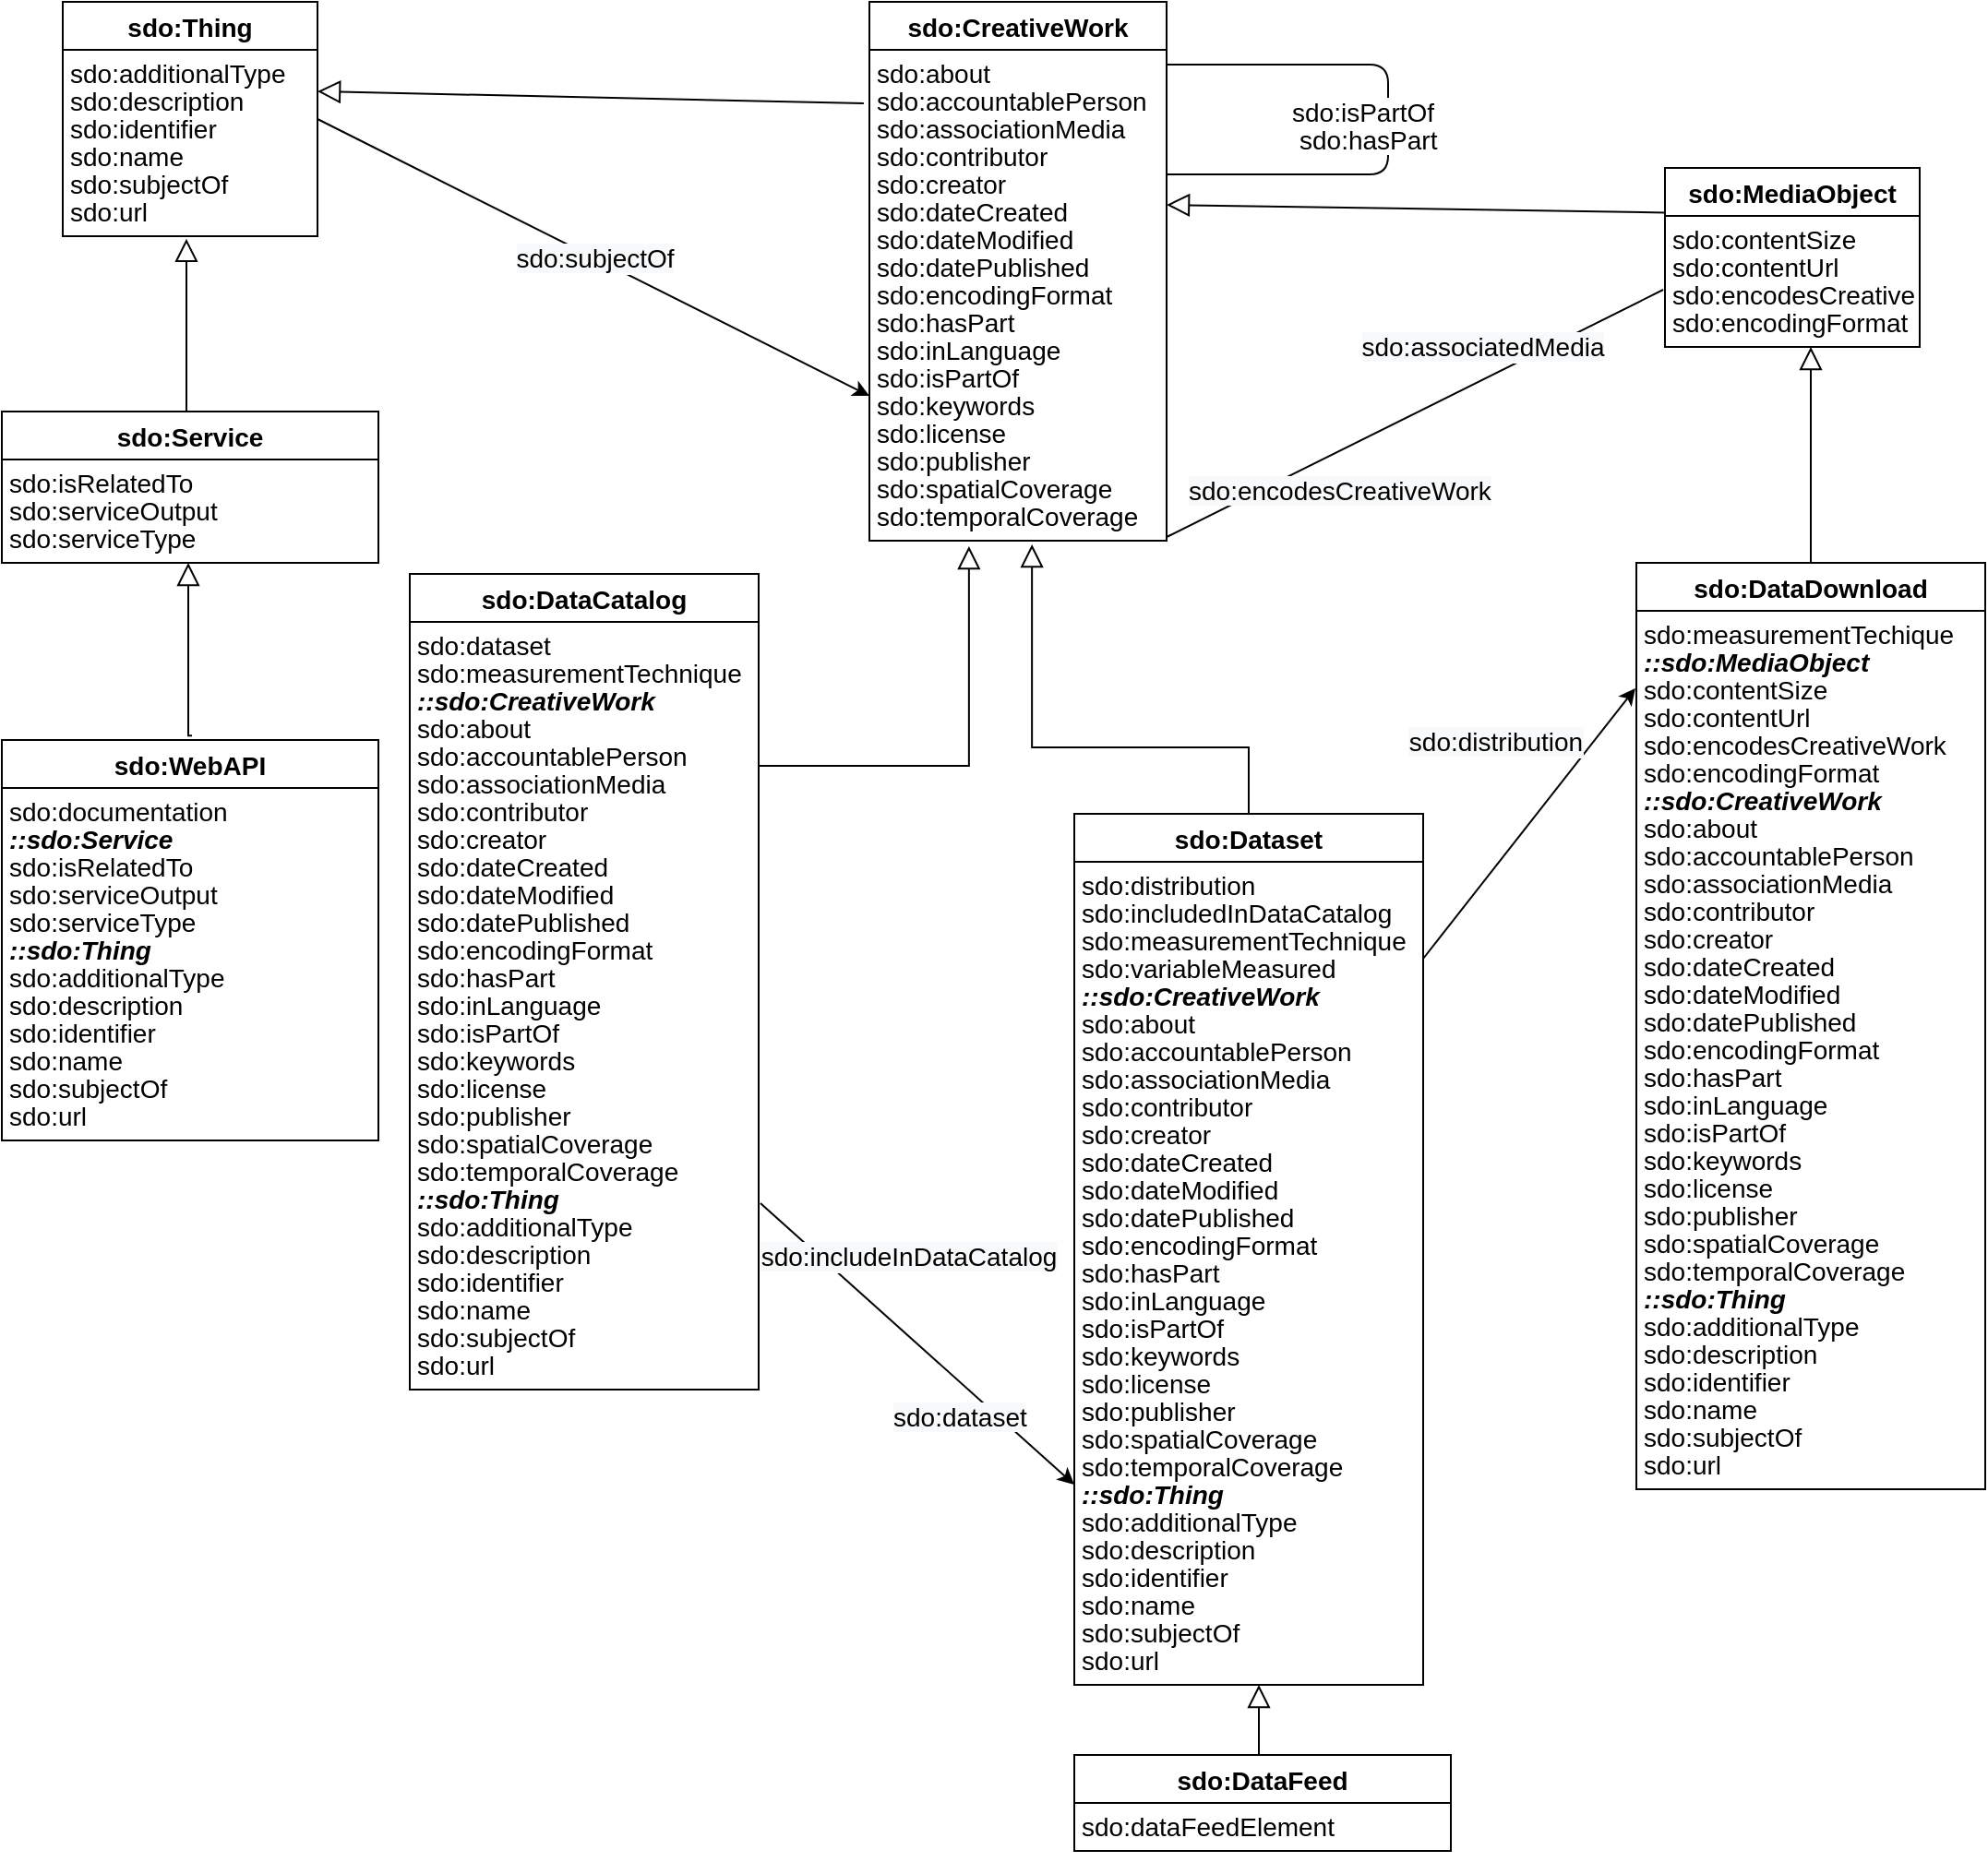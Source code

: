 <mxfile version="15.0.6" type="google"><diagram id="C5RBs43oDa-KdzZeNtuy" name="Page-1"><mxGraphModel dx="2015" dy="691" grid="1" gridSize="10" guides="1" tooltips="1" connect="1" arrows="1" fold="1" page="1" pageScale="1" pageWidth="827" pageHeight="1169" math="0" shadow="0"><root><mxCell id="WIyWlLk6GJQsqaUBKTNV-0"/><mxCell id="WIyWlLk6GJQsqaUBKTNV-1" parent="WIyWlLk6GJQsqaUBKTNV-0"/><mxCell id="vmGSmUaiu8djbb4Gmsd6-6" value="sdo:Service" style="swimlane;fontStyle=1;childLayout=stackLayout;horizontal=1;startSize=26;horizontalStack=0;resizeParent=1;resizeParentMax=0;resizeLast=0;collapsible=1;marginBottom=0;spacing=0;fontSize=14;" parent="WIyWlLk6GJQsqaUBKTNV-1" vertex="1"><mxGeometry x="-691" y="252" width="204" height="82" as="geometry"/></mxCell><mxCell id="vmGSmUaiu8djbb4Gmsd6-7" value="sdo:isRelatedTo" style="text;strokeColor=none;fillColor=none;align=left;verticalAlign=top;spacingLeft=4;spacingRight=4;overflow=hidden;rotatable=0;points=[[0,0.5],[1,0.5]];portConstraint=eastwest;spacing=0;fontSize=14;" parent="vmGSmUaiu8djbb4Gmsd6-6" vertex="1"><mxGeometry y="26" width="204" height="15" as="geometry"/></mxCell><mxCell id="vmGSmUaiu8djbb4Gmsd6-8" value="sdo:serviceOutput" style="text;strokeColor=none;fillColor=none;align=left;verticalAlign=top;spacingLeft=4;spacingRight=4;overflow=hidden;rotatable=0;points=[[0,0.5],[1,0.5]];portConstraint=eastwest;spacing=0;fontSize=14;" parent="vmGSmUaiu8djbb4Gmsd6-6" vertex="1"><mxGeometry y="41" width="204" height="15" as="geometry"/></mxCell><mxCell id="txH4cyabTneeSegiLF39-1" value="sdo:serviceType" style="text;strokeColor=none;fillColor=none;align=left;verticalAlign=top;spacingLeft=4;spacingRight=4;overflow=hidden;rotatable=0;points=[[0,0.5],[1,0.5]];portConstraint=eastwest;fontStyle=0;spacing=0;fontSize=14;" parent="vmGSmUaiu8djbb4Gmsd6-6" vertex="1"><mxGeometry y="56" width="204" height="26" as="geometry"/></mxCell><mxCell id="vmGSmUaiu8djbb4Gmsd6-53" value="sdo:CreativeWork" style="swimlane;fontStyle=1;childLayout=stackLayout;horizontal=1;startSize=26;horizontalStack=0;resizeParent=1;resizeParentMax=0;resizeLast=0;collapsible=1;marginBottom=0;spacing=0;fontSize=14;" parent="WIyWlLk6GJQsqaUBKTNV-1" vertex="1"><mxGeometry x="-221" y="30" width="161" height="292" as="geometry"/></mxCell><mxCell id="vmGSmUaiu8djbb4Gmsd6-54" value="sdo:about" style="text;strokeColor=none;fillColor=none;align=left;verticalAlign=top;spacingLeft=4;spacingRight=4;overflow=hidden;rotatable=0;points=[[0,0.5],[1,0.5]];portConstraint=eastwest;spacing=0;fontSize=14;" parent="vmGSmUaiu8djbb4Gmsd6-53" vertex="1"><mxGeometry y="26" width="161" height="15" as="geometry"/></mxCell><mxCell id="WtcSwrlRSmDx4HRtXOxf-61" value="sdo:accountablePerson" style="text;strokeColor=none;fillColor=none;align=left;verticalAlign=top;spacingLeft=4;spacingRight=4;overflow=hidden;rotatable=0;points=[[0,0.5],[1,0.5]];portConstraint=eastwest;spacing=0;fontSize=14;" parent="vmGSmUaiu8djbb4Gmsd6-53" vertex="1"><mxGeometry y="41" width="161" height="15" as="geometry"/></mxCell><mxCell id="WtcSwrlRSmDx4HRtXOxf-67" value="sdo:associationMedia" style="text;strokeColor=none;fillColor=none;align=left;verticalAlign=top;spacingLeft=4;spacingRight=4;overflow=hidden;rotatable=0;points=[[0,0.5],[1,0.5]];portConstraint=eastwest;spacing=0;fontSize=14;" parent="vmGSmUaiu8djbb4Gmsd6-53" vertex="1"><mxGeometry y="56" width="161" height="15" as="geometry"/></mxCell><mxCell id="WtcSwrlRSmDx4HRtXOxf-64" value="sdo:contributor" style="text;strokeColor=none;fillColor=none;align=left;verticalAlign=top;spacingLeft=4;spacingRight=4;overflow=hidden;rotatable=0;points=[[0,0.5],[1,0.5]];portConstraint=eastwest;spacing=0;fontSize=14;" parent="vmGSmUaiu8djbb4Gmsd6-53" vertex="1"><mxGeometry y="71" width="161" height="15" as="geometry"/></mxCell><mxCell id="WtcSwrlRSmDx4HRtXOxf-66" value="sdo:creator" style="text;strokeColor=none;fillColor=none;align=left;verticalAlign=top;spacingLeft=4;spacingRight=4;overflow=hidden;rotatable=0;points=[[0,0.5],[1,0.5]];portConstraint=eastwest;spacing=0;fontSize=14;" parent="vmGSmUaiu8djbb4Gmsd6-53" vertex="1"><mxGeometry y="86" width="161" height="15" as="geometry"/></mxCell><mxCell id="WtcSwrlRSmDx4HRtXOxf-69" value="sdo:dateCreated" style="text;strokeColor=none;fillColor=none;align=left;verticalAlign=top;spacingLeft=4;spacingRight=4;overflow=hidden;rotatable=0;points=[[0,0.5],[1,0.5]];portConstraint=eastwest;spacing=0;fontSize=14;" parent="vmGSmUaiu8djbb4Gmsd6-53" vertex="1"><mxGeometry y="101" width="161" height="15" as="geometry"/></mxCell><mxCell id="WtcSwrlRSmDx4HRtXOxf-107" value="sdo:dateModified" style="text;strokeColor=none;fillColor=none;align=left;verticalAlign=top;spacingLeft=4;spacingRight=4;overflow=hidden;rotatable=0;points=[[0,0.5],[1,0.5]];portConstraint=eastwest;spacing=0;fontSize=14;" parent="vmGSmUaiu8djbb4Gmsd6-53" vertex="1"><mxGeometry y="116" width="161" height="15" as="geometry"/></mxCell><mxCell id="vmGSmUaiu8djbb4Gmsd6-71" value="sdo:datePublished" style="text;strokeColor=none;fillColor=none;align=left;verticalAlign=top;spacingLeft=4;spacingRight=4;overflow=hidden;rotatable=0;points=[[0,0.5],[1,0.5]];portConstraint=eastwest;fontStyle=0;spacing=0;fontSize=14;" parent="vmGSmUaiu8djbb4Gmsd6-53" vertex="1"><mxGeometry y="131" width="161" height="15" as="geometry"/></mxCell><mxCell id="WtcSwrlRSmDx4HRtXOxf-70" value="sdo:encodingFormat" style="text;strokeColor=none;fillColor=none;align=left;verticalAlign=top;spacingLeft=4;spacingRight=4;overflow=hidden;rotatable=0;points=[[0,0.5],[1,0.5]];portConstraint=eastwest;fontStyle=0;spacing=0;fontSize=14;" parent="vmGSmUaiu8djbb4Gmsd6-53" vertex="1"><mxGeometry y="146" width="161" height="15" as="geometry"/></mxCell><mxCell id="WtcSwrlRSmDx4HRtXOxf-68" value="sdo:hasPart" style="text;strokeColor=none;fillColor=none;align=left;verticalAlign=top;spacingLeft=4;spacingRight=4;overflow=hidden;rotatable=0;points=[[0,0.5],[1,0.5]];portConstraint=eastwest;spacing=0;fontSize=14;" parent="vmGSmUaiu8djbb4Gmsd6-53" vertex="1"><mxGeometry y="161" width="161" height="15" as="geometry"/></mxCell><mxCell id="WtcSwrlRSmDx4HRtXOxf-60" value="sdo:inLanguage" style="text;strokeColor=none;fillColor=none;align=left;verticalAlign=top;spacingLeft=4;spacingRight=4;overflow=hidden;rotatable=0;points=[[0,0.5],[1,0.5]];portConstraint=eastwest;spacing=0;fontSize=14;" parent="vmGSmUaiu8djbb4Gmsd6-53" vertex="1"><mxGeometry y="176" width="161" height="15" as="geometry"/></mxCell><mxCell id="vmGSmUaiu8djbb4Gmsd6-72" value="sdo:isPartOf" style="text;strokeColor=none;fillColor=none;align=left;verticalAlign=top;spacingLeft=4;spacingRight=4;overflow=hidden;rotatable=0;points=[[0,0.5],[1,0.5]];portConstraint=eastwest;fontStyle=0;spacing=0;fontSize=14;" parent="vmGSmUaiu8djbb4Gmsd6-53" vertex="1"><mxGeometry y="191" width="161" height="15" as="geometry"/></mxCell><mxCell id="WtcSwrlRSmDx4HRtXOxf-71" value="sdo:keywords" style="text;strokeColor=none;fillColor=none;align=left;verticalAlign=top;spacingLeft=4;spacingRight=4;overflow=hidden;rotatable=0;points=[[0,0.5],[1,0.5]];portConstraint=eastwest;fontStyle=0;spacing=0;fontSize=14;" parent="vmGSmUaiu8djbb4Gmsd6-53" vertex="1"><mxGeometry y="206" width="161" height="15" as="geometry"/></mxCell><mxCell id="vmGSmUaiu8djbb4Gmsd6-73" value="sdo:license" style="text;strokeColor=none;fillColor=none;align=left;verticalAlign=top;spacingLeft=4;spacingRight=4;overflow=hidden;rotatable=0;points=[[0,0.5],[1,0.5]];portConstraint=eastwest;fontStyle=0;spacing=0;fontSize=14;" parent="vmGSmUaiu8djbb4Gmsd6-53" vertex="1"><mxGeometry y="221" width="161" height="15" as="geometry"/></mxCell><mxCell id="vmGSmUaiu8djbb4Gmsd6-74" value="sdo:publisher" style="text;strokeColor=none;fillColor=none;align=left;verticalAlign=top;spacingLeft=4;spacingRight=4;overflow=hidden;rotatable=0;points=[[0,0.5],[1,0.5]];portConstraint=eastwest;fontStyle=0;spacing=0;fontSize=14;" parent="vmGSmUaiu8djbb4Gmsd6-53" vertex="1"><mxGeometry y="236" width="161" height="15" as="geometry"/></mxCell><mxCell id="WtcSwrlRSmDx4HRtXOxf-72" value="sdo:spatialCoverage" style="text;strokeColor=none;fillColor=none;align=left;verticalAlign=top;spacingLeft=4;spacingRight=4;overflow=hidden;rotatable=0;points=[[0,0.5],[1,0.5]];portConstraint=eastwest;spacing=0;fontSize=14;" parent="vmGSmUaiu8djbb4Gmsd6-53" vertex="1"><mxGeometry y="251" width="161" height="15" as="geometry"/></mxCell><mxCell id="vmGSmUaiu8djbb4Gmsd6-91" value="sdo:temporalCoverage" style="text;strokeColor=none;fillColor=none;align=left;verticalAlign=top;spacingLeft=4;spacingRight=4;overflow=hidden;rotatable=0;points=[[0,0.5],[1,0.5]];portConstraint=eastwest;fontStyle=0;spacing=0;fontSize=14;" parent="vmGSmUaiu8djbb4Gmsd6-53" vertex="1"><mxGeometry y="266" width="161" height="26" as="geometry"/></mxCell><mxCell id="txH4cyabTneeSegiLF39-5" value="&lt;meta charset=&quot;utf-8&quot;&gt;&lt;span style=&quot;color: rgb(0, 0, 0); font-family: helvetica; font-size: 14px; font-style: normal; font-weight: 400; letter-spacing: normal; text-align: left; text-indent: 0px; text-transform: none; word-spacing: 0px; background-color: rgb(255, 255, 255); display: inline; float: none;&quot;&gt;sdo:isPartOf&lt;/span&gt;" style="endArrow=none;endFill=0;html=1;edgeStyle=orthogonalEdgeStyle;align=left;verticalAlign=top;fontSize=14;spacing=0;entryX=1;entryY=0.5;entryDx=0;entryDy=0;" parent="vmGSmUaiu8djbb4Gmsd6-53" target="WtcSwrlRSmDx4HRtXOxf-66" edge="1"><mxGeometry x="-0.548" y="-13" relative="1" as="geometry"><mxPoint x="161" y="34" as="sourcePoint"/><mxPoint x="371" y="100" as="targetPoint"/><mxPoint as="offset"/><Array as="points"><mxPoint x="162" y="34"/><mxPoint x="281" y="34"/><mxPoint x="281" y="94"/></Array></mxGeometry></mxCell><mxCell id="vmGSmUaiu8djbb4Gmsd6-96" value="sdo:Thing" style="swimlane;fontStyle=1;childLayout=stackLayout;horizontal=1;startSize=26;horizontalStack=0;resizeParent=1;resizeParentMax=0;resizeLast=0;collapsible=1;marginBottom=0;spacing=0;fontSize=14;" parent="WIyWlLk6GJQsqaUBKTNV-1" vertex="1"><mxGeometry x="-658" y="30" width="138" height="127" as="geometry"/></mxCell><mxCell id="vmGSmUaiu8djbb4Gmsd6-103" value="sdo:additionalType" style="text;strokeColor=none;fillColor=none;align=left;verticalAlign=top;spacingLeft=4;spacingRight=4;overflow=hidden;rotatable=0;points=[[0,0.5],[1,0.5]];portConstraint=eastwest;fontStyle=0;spacing=0;fontSize=14;" parent="vmGSmUaiu8djbb4Gmsd6-96" vertex="1"><mxGeometry y="26" width="138" height="15" as="geometry"/></mxCell><mxCell id="vmGSmUaiu8djbb4Gmsd6-105" value="sdo:description" style="text;strokeColor=none;fillColor=none;align=left;verticalAlign=top;spacingLeft=4;spacingRight=4;overflow=hidden;rotatable=0;points=[[0,0.5],[1,0.5]];portConstraint=eastwest;fontStyle=0;spacing=0;fontSize=14;" parent="vmGSmUaiu8djbb4Gmsd6-96" vertex="1"><mxGeometry y="41" width="138" height="15" as="geometry"/></mxCell><mxCell id="vmGSmUaiu8djbb4Gmsd6-111" value="sdo:identifier" style="text;strokeColor=none;fillColor=none;align=left;verticalAlign=top;spacingLeft=4;spacingRight=4;overflow=hidden;rotatable=0;points=[[0,0.5],[1,0.5]];portConstraint=eastwest;fontStyle=0;spacing=0;fontSize=14;" parent="vmGSmUaiu8djbb4Gmsd6-96" vertex="1"><mxGeometry y="56" width="138" height="15" as="geometry"/></mxCell><mxCell id="vmGSmUaiu8djbb4Gmsd6-112" value="sdo:name" style="text;strokeColor=none;fillColor=none;align=left;verticalAlign=top;spacingLeft=4;spacingRight=4;overflow=hidden;rotatable=0;points=[[0,0.5],[1,0.5]];portConstraint=eastwest;fontStyle=0;spacing=0;fontSize=14;" parent="vmGSmUaiu8djbb4Gmsd6-96" vertex="1"><mxGeometry y="71" width="138" height="15" as="geometry"/></mxCell><mxCell id="vmGSmUaiu8djbb4Gmsd6-115" value="sdo:subjectOf" style="text;strokeColor=none;fillColor=none;align=left;verticalAlign=top;spacingLeft=4;spacingRight=4;overflow=hidden;rotatable=0;points=[[0,0.5],[1,0.5]];portConstraint=eastwest;fontStyle=0;spacing=0;fontSize=14;" parent="vmGSmUaiu8djbb4Gmsd6-96" vertex="1"><mxGeometry y="86" width="138" height="15" as="geometry"/></mxCell><mxCell id="vmGSmUaiu8djbb4Gmsd6-118" value="sdo:url" style="text;strokeColor=none;fillColor=none;align=left;verticalAlign=top;spacingLeft=4;spacingRight=4;overflow=hidden;rotatable=0;points=[[0,0.5],[1,0.5]];portConstraint=eastwest;fontStyle=0;spacing=0;fontSize=14;" parent="vmGSmUaiu8djbb4Gmsd6-96" vertex="1"><mxGeometry y="101" width="138" height="26" as="geometry"/></mxCell><mxCell id="vmGSmUaiu8djbb4Gmsd6-120" value="&lt;span style=&quot;font-size: 14px ; text-align: left ; background-color: rgb(248 , 249 , 250)&quot;&gt;sdo:subjectOf&lt;/span&gt;" style="rounded=0;orthogonalLoop=1;jettySize=auto;html=1;exitX=1;exitY=0.5;exitDx=0;exitDy=0;fontSize=14;spacing=0;entryX=0;entryY=0.5;entryDx=0;entryDy=0;" parent="WIyWlLk6GJQsqaUBKTNV-1" source="vmGSmUaiu8djbb4Gmsd6-111" target="WtcSwrlRSmDx4HRtXOxf-71" edge="1"><mxGeometry relative="1" as="geometry"><mxPoint x="-230" y="244" as="targetPoint"/></mxGeometry></mxCell><mxCell id="vmGSmUaiu8djbb4Gmsd6-200" value="" style="endArrow=block;endSize=10;endFill=0;shadow=0;strokeWidth=1;rounded=0;edgeStyle=elbowEdgeStyle;elbow=vertical;exitX=0.5;exitY=0;exitDx=0;exitDy=0;fontSize=14;spacing=0;entryX=0.547;entryY=1.077;entryDx=0;entryDy=0;entryPerimeter=0;" parent="WIyWlLk6GJQsqaUBKTNV-1" source="txH4cyabTneeSegiLF39-100" target="vmGSmUaiu8djbb4Gmsd6-91" edge="1"><mxGeometry width="160" relative="1" as="geometry"><mxPoint x="-193.006" y="470" as="sourcePoint"/><mxPoint x="-87.99" y="374" as="targetPoint"/><Array as="points"><mxPoint x="-102.99" y="434"/><mxPoint x="-102.99" y="414"/></Array></mxGeometry></mxCell><mxCell id="vmGSmUaiu8djbb4Gmsd6-201" value="" style="endArrow=block;endSize=10;endFill=0;shadow=0;strokeWidth=1;rounded=0;edgeStyle=elbowEdgeStyle;elbow=horizontal;fontSize=14;spacing=0;" parent="WIyWlLk6GJQsqaUBKTNV-1" source="txH4cyabTneeSegiLF39-16" target="vmGSmUaiu8djbb4Gmsd6-274" edge="1"><mxGeometry width="160" relative="1" as="geometry"><mxPoint x="350" y="310" as="sourcePoint"/><mxPoint x="230" y="210" as="targetPoint"/><Array as="points"><mxPoint x="290" y="470"/><mxPoint x="90" y="650"/><mxPoint x="140" y="630"/></Array></mxGeometry></mxCell><mxCell id="vmGSmUaiu8djbb4Gmsd6-274" value="sdo:MediaObject" style="swimlane;fontStyle=1;childLayout=stackLayout;horizontal=1;startSize=26;horizontalStack=0;resizeParent=1;resizeParentMax=0;resizeLast=0;collapsible=1;marginBottom=0;spacing=0;fontSize=14;" parent="WIyWlLk6GJQsqaUBKTNV-1" vertex="1"><mxGeometry x="210" y="120" width="138" height="97" as="geometry"/></mxCell><mxCell id="vmGSmUaiu8djbb4Gmsd6-275" value="sdo:contentSize" style="text;strokeColor=none;fillColor=none;align=left;verticalAlign=top;spacingLeft=4;spacingRight=4;overflow=hidden;rotatable=0;points=[[0,0.5],[1,0.5]];portConstraint=eastwest;fontStyle=0;spacing=0;fontSize=14;" parent="vmGSmUaiu8djbb4Gmsd6-274" vertex="1"><mxGeometry y="26" width="138" height="15" as="geometry"/></mxCell><mxCell id="txH4cyabTneeSegiLF39-11" value="sdo:contentUrl" style="text;strokeColor=none;fillColor=none;align=left;verticalAlign=top;spacingLeft=4;spacingRight=4;overflow=hidden;rotatable=0;points=[[0,0.5],[1,0.5]];portConstraint=eastwest;fontStyle=0;spacing=0;fontSize=14;" parent="vmGSmUaiu8djbb4Gmsd6-274" vertex="1"><mxGeometry y="41" width="138" height="15" as="geometry"/></mxCell><mxCell id="txH4cyabTneeSegiLF39-12" value="sdo:encodesCreativeWork" style="text;strokeColor=none;fillColor=none;align=left;verticalAlign=top;spacingLeft=4;spacingRight=4;overflow=hidden;rotatable=0;points=[[0,0.5],[1,0.5]];portConstraint=eastwest;fontStyle=0;spacing=0;fontSize=14;" parent="vmGSmUaiu8djbb4Gmsd6-274" vertex="1"><mxGeometry y="56" width="138" height="15" as="geometry"/></mxCell><mxCell id="vmGSmUaiu8djbb4Gmsd6-280" value="sdo:encodingFormat" style="text;strokeColor=none;fillColor=none;align=left;verticalAlign=top;spacingLeft=4;spacingRight=4;overflow=hidden;rotatable=0;points=[[0,0.5],[1,0.5]];portConstraint=eastwest;fontStyle=0;spacing=0;fontSize=14;" parent="vmGSmUaiu8djbb4Gmsd6-274" vertex="1"><mxGeometry y="71" width="138" height="26" as="geometry"/></mxCell><mxCell id="txH4cyabTneeSegiLF39-3" value="" style="endArrow=block;endSize=10;endFill=0;shadow=0;strokeWidth=1;rounded=0;edgeStyle=elbowEdgeStyle;elbow=horizontal;fontSize=14;spacing=0;entryX=0.489;entryY=1.055;entryDx=0;entryDy=0;entryPerimeter=0;exitX=0.5;exitY=0;exitDx=0;exitDy=0;" parent="WIyWlLk6GJQsqaUBKTNV-1" source="vmGSmUaiu8djbb4Gmsd6-6" target="vmGSmUaiu8djbb4Gmsd6-118" edge="1"><mxGeometry width="160" relative="1" as="geometry"><mxPoint x="-591" y="310" as="sourcePoint"/><mxPoint x="-608" y="270" as="targetPoint"/><Array as="points"><mxPoint x="-591" y="300"/><mxPoint x="-443" y="310"/></Array></mxGeometry></mxCell><mxCell id="txH4cyabTneeSegiLF39-4" value="" style="endArrow=block;endSize=10;endFill=0;shadow=0;strokeWidth=1;rounded=0;elbow=vertical;fontSize=14;spacing=0;exitX=-0.019;exitY=-0.067;exitDx=0;exitDy=0;entryX=1;entryY=0.5;entryDx=0;entryDy=0;exitPerimeter=0;" parent="WIyWlLk6GJQsqaUBKTNV-1" source="WtcSwrlRSmDx4HRtXOxf-67" target="vmGSmUaiu8djbb4Gmsd6-105" edge="1"><mxGeometry width="160" relative="1" as="geometry"><mxPoint x="-590" y="309.78" as="sourcePoint"/><mxPoint x="-542.518" y="198.21" as="targetPoint"/></mxGeometry></mxCell><mxCell id="txH4cyabTneeSegiLF39-8" value="&lt;span style=&quot;color: rgb(0 , 0 , 0) ; font-family: &amp;#34;helvetica&amp;#34; ; font-size: 14px ; font-style: normal ; font-weight: 400 ; letter-spacing: normal ; text-align: left ; text-indent: 0px ; text-transform: none ; word-spacing: 0px ; background-color: rgb(255 , 255 , 255) ; display: inline ; float: none&quot;&gt;sdo:hasPart&lt;br&gt;&lt;/span&gt;" style="text;whiteSpace=wrap;html=1;" parent="WIyWlLk6GJQsqaUBKTNV-1" vertex="1"><mxGeometry x="10" y="90" width="100" height="30" as="geometry"/></mxCell><mxCell id="txH4cyabTneeSegiLF39-10" value="" style="endArrow=block;endSize=10;endFill=0;shadow=0;strokeWidth=1;rounded=0;elbow=vertical;fontSize=14;spacing=0;exitX=0;exitY=0.25;exitDx=0;exitDy=0;entryX=1;entryY=0.5;entryDx=0;entryDy=0;" parent="WIyWlLk6GJQsqaUBKTNV-1" source="vmGSmUaiu8djbb4Gmsd6-274" edge="1"><mxGeometry width="160" relative="1" as="geometry"><mxPoint x="235.941" y="146.495" as="sourcePoint"/><mxPoint x="-60" y="140" as="targetPoint"/></mxGeometry></mxCell><mxCell id="txH4cyabTneeSegiLF39-13" value="&lt;div style=&quot;text-align: left&quot;&gt;&lt;span style=&quot;background-color: rgb(248 , 249 , 250)&quot;&gt;sdo:associatedMedia&lt;/span&gt;&lt;/div&gt;" style="rounded=0;orthogonalLoop=1;jettySize=auto;html=1;exitX=1;exitY=0.923;exitDx=0;exitDy=0;fontSize=14;spacing=0;exitPerimeter=0;entryX=-0.007;entryY=-0.192;entryDx=0;entryDy=0;entryPerimeter=0;endArrow=none;endFill=0;" parent="WIyWlLk6GJQsqaUBKTNV-1" source="vmGSmUaiu8djbb4Gmsd6-91" target="vmGSmUaiu8djbb4Gmsd6-280" edge="1"><mxGeometry x="0.323" y="16" relative="1" as="geometry"><mxPoint x="208.47" y="445.01" as="targetPoint"/><mxPoint as="offset"/><mxPoint x="-239.998" y="430.005" as="sourcePoint"/></mxGeometry></mxCell><mxCell id="txH4cyabTneeSegiLF39-15" value="&lt;span style=&quot;color: rgb(0 , 0 , 0) ; font-family: &amp;#34;helvetica&amp;#34; ; font-size: 14px ; font-style: normal ; font-weight: 400 ; letter-spacing: normal ; text-align: left ; text-indent: 0px ; text-transform: none ; word-spacing: 0px ; background-color: rgb(248 , 249 , 250) ; display: inline ; float: none&quot;&gt;sdo:encodesCreativeWork&lt;/span&gt;" style="text;whiteSpace=wrap;html=1;" parent="WIyWlLk6GJQsqaUBKTNV-1" vertex="1"><mxGeometry x="-50" y="280" width="160" height="30" as="geometry"/></mxCell><mxCell id="txH4cyabTneeSegiLF39-16" value="sdo:DataDownload" style="swimlane;fontStyle=1;childLayout=stackLayout;horizontal=1;startSize=26;horizontalStack=0;resizeParent=1;resizeParentMax=0;resizeLast=0;collapsible=1;marginBottom=0;spacing=0;fontSize=14;" parent="WIyWlLk6GJQsqaUBKTNV-1" vertex="1"><mxGeometry x="194.5" y="334" width="189" height="502" as="geometry"/></mxCell><mxCell id="txH4cyabTneeSegiLF39-17" value="sdo:measurementTechique" style="text;strokeColor=none;fillColor=none;align=left;verticalAlign=top;spacingLeft=4;spacingRight=4;overflow=hidden;rotatable=0;points=[[0,0.5],[1,0.5]];portConstraint=eastwest;fontStyle=0;spacing=0;fontSize=14;" parent="txH4cyabTneeSegiLF39-16" vertex="1"><mxGeometry y="26" width="189" height="15" as="geometry"/></mxCell><mxCell id="txH4cyabTneeSegiLF39-18" value="::sdo:MediaObject" style="text;strokeColor=none;fillColor=none;align=left;verticalAlign=top;spacingLeft=4;spacingRight=4;overflow=hidden;rotatable=0;points=[[0,0.5],[1,0.5]];portConstraint=eastwest;fontStyle=3;spacing=0;fontSize=14;" parent="txH4cyabTneeSegiLF39-16" vertex="1"><mxGeometry y="41" width="189" height="15" as="geometry"/></mxCell><mxCell id="txH4cyabTneeSegiLF39-19" value="sdo:contentSize" style="text;strokeColor=none;fillColor=none;align=left;verticalAlign=top;spacingLeft=4;spacingRight=4;overflow=hidden;rotatable=0;points=[[0,0.5],[1,0.5]];portConstraint=eastwest;fontStyle=0;spacing=0;fontSize=14;" parent="txH4cyabTneeSegiLF39-16" vertex="1"><mxGeometry y="56" width="189" height="15" as="geometry"/></mxCell><mxCell id="txH4cyabTneeSegiLF39-20" value="sdo:contentUrl" style="text;strokeColor=none;fillColor=none;align=left;verticalAlign=top;spacingLeft=4;spacingRight=4;overflow=hidden;rotatable=0;points=[[0,0.5],[1,0.5]];portConstraint=eastwest;fontStyle=0;spacing=0;fontSize=14;" parent="txH4cyabTneeSegiLF39-16" vertex="1"><mxGeometry y="71" width="189" height="15" as="geometry"/></mxCell><mxCell id="txH4cyabTneeSegiLF39-21" value="sdo:encodesCreativeWork" style="text;strokeColor=none;fillColor=none;align=left;verticalAlign=top;spacingLeft=4;spacingRight=4;overflow=hidden;rotatable=0;points=[[0,0.5],[1,0.5]];portConstraint=eastwest;fontStyle=0;spacing=0;fontSize=14;" parent="txH4cyabTneeSegiLF39-16" vertex="1"><mxGeometry y="86" width="189" height="15" as="geometry"/></mxCell><mxCell id="txH4cyabTneeSegiLF39-22" value="sdo:encodingFormat" style="text;strokeColor=none;fillColor=none;align=left;verticalAlign=top;spacingLeft=4;spacingRight=4;overflow=hidden;rotatable=0;points=[[0,0.5],[1,0.5]];portConstraint=eastwest;fontStyle=0;spacing=0;fontSize=14;" parent="txH4cyabTneeSegiLF39-16" vertex="1"><mxGeometry y="101" width="189" height="15" as="geometry"/></mxCell><mxCell id="txH4cyabTneeSegiLF39-56" value="::sdo:CreativeWork" style="text;strokeColor=none;fillColor=none;align=left;verticalAlign=top;spacingLeft=4;spacingRight=4;overflow=hidden;rotatable=0;points=[[0,0.5],[1,0.5]];portConstraint=eastwest;fontStyle=3;spacing=0;fontSize=14;" parent="txH4cyabTneeSegiLF39-16" vertex="1"><mxGeometry y="116" width="189" height="15" as="geometry"/></mxCell><mxCell id="txH4cyabTneeSegiLF39-69" value="sdo:about" style="text;strokeColor=none;fillColor=none;align=left;verticalAlign=top;spacingLeft=4;spacingRight=4;overflow=hidden;rotatable=0;points=[[0,0.5],[1,0.5]];portConstraint=eastwest;spacing=0;fontSize=14;" parent="txH4cyabTneeSegiLF39-16" vertex="1"><mxGeometry y="131" width="189" height="15" as="geometry"/></mxCell><mxCell id="txH4cyabTneeSegiLF39-70" value="sdo:accountablePerson" style="text;strokeColor=none;fillColor=none;align=left;verticalAlign=top;spacingLeft=4;spacingRight=4;overflow=hidden;rotatable=0;points=[[0,0.5],[1,0.5]];portConstraint=eastwest;spacing=0;fontSize=14;" parent="txH4cyabTneeSegiLF39-16" vertex="1"><mxGeometry y="146" width="189" height="15" as="geometry"/></mxCell><mxCell id="txH4cyabTneeSegiLF39-71" value="sdo:associationMedia" style="text;strokeColor=none;fillColor=none;align=left;verticalAlign=top;spacingLeft=4;spacingRight=4;overflow=hidden;rotatable=0;points=[[0,0.5],[1,0.5]];portConstraint=eastwest;spacing=0;fontSize=14;" parent="txH4cyabTneeSegiLF39-16" vertex="1"><mxGeometry y="161" width="189" height="15" as="geometry"/></mxCell><mxCell id="txH4cyabTneeSegiLF39-72" value="sdo:contributor" style="text;strokeColor=none;fillColor=none;align=left;verticalAlign=top;spacingLeft=4;spacingRight=4;overflow=hidden;rotatable=0;points=[[0,0.5],[1,0.5]];portConstraint=eastwest;spacing=0;fontSize=14;" parent="txH4cyabTneeSegiLF39-16" vertex="1"><mxGeometry y="176" width="189" height="15" as="geometry"/></mxCell><mxCell id="txH4cyabTneeSegiLF39-73" value="sdo:creator" style="text;strokeColor=none;fillColor=none;align=left;verticalAlign=top;spacingLeft=4;spacingRight=4;overflow=hidden;rotatable=0;points=[[0,0.5],[1,0.5]];portConstraint=eastwest;spacing=0;fontSize=14;" parent="txH4cyabTneeSegiLF39-16" vertex="1"><mxGeometry y="191" width="189" height="15" as="geometry"/></mxCell><mxCell id="txH4cyabTneeSegiLF39-74" value="sdo:dateCreated" style="text;strokeColor=none;fillColor=none;align=left;verticalAlign=top;spacingLeft=4;spacingRight=4;overflow=hidden;rotatable=0;points=[[0,0.5],[1,0.5]];portConstraint=eastwest;spacing=0;fontSize=14;" parent="txH4cyabTneeSegiLF39-16" vertex="1"><mxGeometry y="206" width="189" height="15" as="geometry"/></mxCell><mxCell id="txH4cyabTneeSegiLF39-75" value="sdo:dateModified" style="text;strokeColor=none;fillColor=none;align=left;verticalAlign=top;spacingLeft=4;spacingRight=4;overflow=hidden;rotatable=0;points=[[0,0.5],[1,0.5]];portConstraint=eastwest;spacing=0;fontSize=14;" parent="txH4cyabTneeSegiLF39-16" vertex="1"><mxGeometry y="221" width="189" height="15" as="geometry"/></mxCell><mxCell id="txH4cyabTneeSegiLF39-76" value="sdo:datePublished" style="text;strokeColor=none;fillColor=none;align=left;verticalAlign=top;spacingLeft=4;spacingRight=4;overflow=hidden;rotatable=0;points=[[0,0.5],[1,0.5]];portConstraint=eastwest;fontStyle=0;spacing=0;fontSize=14;" parent="txH4cyabTneeSegiLF39-16" vertex="1"><mxGeometry y="236" width="189" height="15" as="geometry"/></mxCell><mxCell id="txH4cyabTneeSegiLF39-82" value="sdo:encodingFormat" style="text;strokeColor=none;fillColor=none;align=left;verticalAlign=top;spacingLeft=4;spacingRight=4;overflow=hidden;rotatable=0;points=[[0,0.5],[1,0.5]];portConstraint=eastwest;fontStyle=0;spacing=0;fontSize=14;" parent="txH4cyabTneeSegiLF39-16" vertex="1"><mxGeometry y="251" width="189" height="15" as="geometry"/></mxCell><mxCell id="txH4cyabTneeSegiLF39-83" value="sdo:hasPart" style="text;strokeColor=none;fillColor=none;align=left;verticalAlign=top;spacingLeft=4;spacingRight=4;overflow=hidden;rotatable=0;points=[[0,0.5],[1,0.5]];portConstraint=eastwest;spacing=0;fontSize=14;" parent="txH4cyabTneeSegiLF39-16" vertex="1"><mxGeometry y="266" width="189" height="15" as="geometry"/></mxCell><mxCell id="txH4cyabTneeSegiLF39-84" value="sdo:inLanguage" style="text;strokeColor=none;fillColor=none;align=left;verticalAlign=top;spacingLeft=4;spacingRight=4;overflow=hidden;rotatable=0;points=[[0,0.5],[1,0.5]];portConstraint=eastwest;spacing=0;fontSize=14;" parent="txH4cyabTneeSegiLF39-16" vertex="1"><mxGeometry y="281" width="189" height="15" as="geometry"/></mxCell><mxCell id="txH4cyabTneeSegiLF39-85" value="sdo:isPartOf" style="text;strokeColor=none;fillColor=none;align=left;verticalAlign=top;spacingLeft=4;spacingRight=4;overflow=hidden;rotatable=0;points=[[0,0.5],[1,0.5]];portConstraint=eastwest;fontStyle=0;spacing=0;fontSize=14;" parent="txH4cyabTneeSegiLF39-16" vertex="1"><mxGeometry y="296" width="189" height="15" as="geometry"/></mxCell><mxCell id="txH4cyabTneeSegiLF39-86" value="sdo:keywords" style="text;strokeColor=none;fillColor=none;align=left;verticalAlign=top;spacingLeft=4;spacingRight=4;overflow=hidden;rotatable=0;points=[[0,0.5],[1,0.5]];portConstraint=eastwest;fontStyle=0;spacing=0;fontSize=14;" parent="txH4cyabTneeSegiLF39-16" vertex="1"><mxGeometry y="311" width="189" height="15" as="geometry"/></mxCell><mxCell id="txH4cyabTneeSegiLF39-87" value="sdo:license" style="text;strokeColor=none;fillColor=none;align=left;verticalAlign=top;spacingLeft=4;spacingRight=4;overflow=hidden;rotatable=0;points=[[0,0.5],[1,0.5]];portConstraint=eastwest;fontStyle=0;spacing=0;fontSize=14;" parent="txH4cyabTneeSegiLF39-16" vertex="1"><mxGeometry y="326" width="189" height="15" as="geometry"/></mxCell><mxCell id="txH4cyabTneeSegiLF39-88" value="sdo:publisher" style="text;strokeColor=none;fillColor=none;align=left;verticalAlign=top;spacingLeft=4;spacingRight=4;overflow=hidden;rotatable=0;points=[[0,0.5],[1,0.5]];portConstraint=eastwest;fontStyle=0;spacing=0;fontSize=14;" parent="txH4cyabTneeSegiLF39-16" vertex="1"><mxGeometry y="341" width="189" height="15" as="geometry"/></mxCell><mxCell id="txH4cyabTneeSegiLF39-89" value="sdo:spatialCoverage" style="text;strokeColor=none;fillColor=none;align=left;verticalAlign=top;spacingLeft=4;spacingRight=4;overflow=hidden;rotatable=0;points=[[0,0.5],[1,0.5]];portConstraint=eastwest;spacing=0;fontSize=14;" parent="txH4cyabTneeSegiLF39-16" vertex="1"><mxGeometry y="356" width="189" height="15" as="geometry"/></mxCell><mxCell id="txH4cyabTneeSegiLF39-92" value="sdo:temporalCoverage" style="text;strokeColor=none;fillColor=none;align=left;verticalAlign=top;spacingLeft=4;spacingRight=4;overflow=hidden;rotatable=0;points=[[0,0.5],[1,0.5]];portConstraint=eastwest;spacing=0;fontSize=14;" parent="txH4cyabTneeSegiLF39-16" vertex="1"><mxGeometry y="371" width="189" height="15" as="geometry"/></mxCell><mxCell id="txH4cyabTneeSegiLF39-91" value="::sdo:Thing" style="text;strokeColor=none;fillColor=none;align=left;verticalAlign=top;spacingLeft=4;spacingRight=4;overflow=hidden;rotatable=0;points=[[0,0.5],[1,0.5]];portConstraint=eastwest;fontStyle=3;spacing=0;fontSize=14;" parent="txH4cyabTneeSegiLF39-16" vertex="1"><mxGeometry y="386" width="189" height="15" as="geometry"/></mxCell><mxCell id="txH4cyabTneeSegiLF39-94" value="sdo:additionalType" style="text;strokeColor=none;fillColor=none;align=left;verticalAlign=top;spacingLeft=4;spacingRight=4;overflow=hidden;rotatable=0;points=[[0,0.5],[1,0.5]];portConstraint=eastwest;fontStyle=0;spacing=0;fontSize=14;" parent="txH4cyabTneeSegiLF39-16" vertex="1"><mxGeometry y="401" width="189" height="15" as="geometry"/></mxCell><mxCell id="txH4cyabTneeSegiLF39-95" value="sdo:description" style="text;strokeColor=none;fillColor=none;align=left;verticalAlign=top;spacingLeft=4;spacingRight=4;overflow=hidden;rotatable=0;points=[[0,0.5],[1,0.5]];portConstraint=eastwest;fontStyle=0;spacing=0;fontSize=14;" parent="txH4cyabTneeSegiLF39-16" vertex="1"><mxGeometry y="416" width="189" height="15" as="geometry"/></mxCell><mxCell id="txH4cyabTneeSegiLF39-96" value="sdo:identifier" style="text;strokeColor=none;fillColor=none;align=left;verticalAlign=top;spacingLeft=4;spacingRight=4;overflow=hidden;rotatable=0;points=[[0,0.5],[1,0.5]];portConstraint=eastwest;fontStyle=0;spacing=0;fontSize=14;" parent="txH4cyabTneeSegiLF39-16" vertex="1"><mxGeometry y="431" width="189" height="15" as="geometry"/></mxCell><mxCell id="txH4cyabTneeSegiLF39-97" value="sdo:name" style="text;strokeColor=none;fillColor=none;align=left;verticalAlign=top;spacingLeft=4;spacingRight=4;overflow=hidden;rotatable=0;points=[[0,0.5],[1,0.5]];portConstraint=eastwest;fontStyle=0;spacing=0;fontSize=14;" parent="txH4cyabTneeSegiLF39-16" vertex="1"><mxGeometry y="446" width="189" height="15" as="geometry"/></mxCell><mxCell id="txH4cyabTneeSegiLF39-98" value="sdo:subjectOf" style="text;strokeColor=none;fillColor=none;align=left;verticalAlign=top;spacingLeft=4;spacingRight=4;overflow=hidden;rotatable=0;points=[[0,0.5],[1,0.5]];portConstraint=eastwest;fontStyle=0;spacing=0;fontSize=14;" parent="txH4cyabTneeSegiLF39-16" vertex="1"><mxGeometry y="461" width="189" height="15" as="geometry"/></mxCell><mxCell id="txH4cyabTneeSegiLF39-99" value="sdo:url" style="text;strokeColor=none;fillColor=none;align=left;verticalAlign=top;spacingLeft=4;spacingRight=4;overflow=hidden;rotatable=0;points=[[0,0.5],[1,0.5]];portConstraint=eastwest;fontStyle=0;spacing=0;fontSize=14;" parent="txH4cyabTneeSegiLF39-16" vertex="1"><mxGeometry y="476" width="189" height="26" as="geometry"/></mxCell><mxCell id="txH4cyabTneeSegiLF39-100" value="sdo:Dataset" style="swimlane;fontStyle=1;childLayout=stackLayout;horizontal=1;startSize=26;horizontalStack=0;resizeParent=1;resizeParentMax=0;resizeLast=0;collapsible=1;marginBottom=0;spacing=0;fontSize=14;" parent="WIyWlLk6GJQsqaUBKTNV-1" vertex="1"><mxGeometry x="-110" y="470" width="189" height="472" as="geometry"/></mxCell><mxCell id="txH4cyabTneeSegiLF39-101" value="sdo:distribution" style="text;strokeColor=none;fillColor=none;align=left;verticalAlign=top;spacingLeft=4;spacingRight=4;overflow=hidden;rotatable=0;points=[[0,0.5],[1,0.5]];portConstraint=eastwest;fontStyle=0;spacing=0;fontSize=14;" parent="txH4cyabTneeSegiLF39-100" vertex="1"><mxGeometry y="26" width="189" height="15" as="geometry"/></mxCell><mxCell id="txH4cyabTneeSegiLF39-132" value="sdo:includedInDataCatalog" style="text;strokeColor=none;fillColor=none;align=left;verticalAlign=top;spacingLeft=4;spacingRight=4;overflow=hidden;rotatable=0;points=[[0,0.5],[1,0.5]];portConstraint=eastwest;fontStyle=0;spacing=0;fontSize=14;" parent="txH4cyabTneeSegiLF39-100" vertex="1"><mxGeometry y="41" width="189" height="15" as="geometry"/></mxCell><mxCell id="txH4cyabTneeSegiLF39-134" value="sdo:measurementTechnique" style="text;strokeColor=none;fillColor=none;align=left;verticalAlign=top;spacingLeft=4;spacingRight=4;overflow=hidden;rotatable=0;points=[[0,0.5],[1,0.5]];portConstraint=eastwest;fontStyle=0;spacing=0;fontSize=14;" parent="txH4cyabTneeSegiLF39-100" vertex="1"><mxGeometry y="56" width="189" height="15" as="geometry"/></mxCell><mxCell id="txH4cyabTneeSegiLF39-133" value="sdo:variableMeasured" style="text;strokeColor=none;fillColor=none;align=left;verticalAlign=top;spacingLeft=4;spacingRight=4;overflow=hidden;rotatable=0;points=[[0,0.5],[1,0.5]];portConstraint=eastwest;fontStyle=0;spacing=0;fontSize=14;" parent="txH4cyabTneeSegiLF39-100" vertex="1"><mxGeometry y="71" width="189" height="15" as="geometry"/></mxCell><mxCell id="txH4cyabTneeSegiLF39-107" value="::sdo:CreativeWork" style="text;strokeColor=none;fillColor=none;align=left;verticalAlign=top;spacingLeft=4;spacingRight=4;overflow=hidden;rotatable=0;points=[[0,0.5],[1,0.5]];portConstraint=eastwest;fontStyle=3;spacing=0;fontSize=14;" parent="txH4cyabTneeSegiLF39-100" vertex="1"><mxGeometry y="86" width="189" height="15" as="geometry"/></mxCell><mxCell id="txH4cyabTneeSegiLF39-108" value="sdo:about" style="text;strokeColor=none;fillColor=none;align=left;verticalAlign=top;spacingLeft=4;spacingRight=4;overflow=hidden;rotatable=0;points=[[0,0.5],[1,0.5]];portConstraint=eastwest;spacing=0;fontSize=14;" parent="txH4cyabTneeSegiLF39-100" vertex="1"><mxGeometry y="101" width="189" height="15" as="geometry"/></mxCell><mxCell id="txH4cyabTneeSegiLF39-109" value="sdo:accountablePerson" style="text;strokeColor=none;fillColor=none;align=left;verticalAlign=top;spacingLeft=4;spacingRight=4;overflow=hidden;rotatable=0;points=[[0,0.5],[1,0.5]];portConstraint=eastwest;spacing=0;fontSize=14;" parent="txH4cyabTneeSegiLF39-100" vertex="1"><mxGeometry y="116" width="189" height="15" as="geometry"/></mxCell><mxCell id="txH4cyabTneeSegiLF39-110" value="sdo:associationMedia" style="text;strokeColor=none;fillColor=none;align=left;verticalAlign=top;spacingLeft=4;spacingRight=4;overflow=hidden;rotatable=0;points=[[0,0.5],[1,0.5]];portConstraint=eastwest;spacing=0;fontSize=14;" parent="txH4cyabTneeSegiLF39-100" vertex="1"><mxGeometry y="131" width="189" height="15" as="geometry"/></mxCell><mxCell id="txH4cyabTneeSegiLF39-111" value="sdo:contributor" style="text;strokeColor=none;fillColor=none;align=left;verticalAlign=top;spacingLeft=4;spacingRight=4;overflow=hidden;rotatable=0;points=[[0,0.5],[1,0.5]];portConstraint=eastwest;spacing=0;fontSize=14;" parent="txH4cyabTneeSegiLF39-100" vertex="1"><mxGeometry y="146" width="189" height="15" as="geometry"/></mxCell><mxCell id="txH4cyabTneeSegiLF39-112" value="sdo:creator" style="text;strokeColor=none;fillColor=none;align=left;verticalAlign=top;spacingLeft=4;spacingRight=4;overflow=hidden;rotatable=0;points=[[0,0.5],[1,0.5]];portConstraint=eastwest;spacing=0;fontSize=14;" parent="txH4cyabTneeSegiLF39-100" vertex="1"><mxGeometry y="161" width="189" height="15" as="geometry"/></mxCell><mxCell id="txH4cyabTneeSegiLF39-113" value="sdo:dateCreated" style="text;strokeColor=none;fillColor=none;align=left;verticalAlign=top;spacingLeft=4;spacingRight=4;overflow=hidden;rotatable=0;points=[[0,0.5],[1,0.5]];portConstraint=eastwest;spacing=0;fontSize=14;" parent="txH4cyabTneeSegiLF39-100" vertex="1"><mxGeometry y="176" width="189" height="15" as="geometry"/></mxCell><mxCell id="txH4cyabTneeSegiLF39-114" value="sdo:dateModified" style="text;strokeColor=none;fillColor=none;align=left;verticalAlign=top;spacingLeft=4;spacingRight=4;overflow=hidden;rotatable=0;points=[[0,0.5],[1,0.5]];portConstraint=eastwest;spacing=0;fontSize=14;" parent="txH4cyabTneeSegiLF39-100" vertex="1"><mxGeometry y="191" width="189" height="15" as="geometry"/></mxCell><mxCell id="txH4cyabTneeSegiLF39-115" value="sdo:datePublished" style="text;strokeColor=none;fillColor=none;align=left;verticalAlign=top;spacingLeft=4;spacingRight=4;overflow=hidden;rotatable=0;points=[[0,0.5],[1,0.5]];portConstraint=eastwest;fontStyle=0;spacing=0;fontSize=14;" parent="txH4cyabTneeSegiLF39-100" vertex="1"><mxGeometry y="206" width="189" height="15" as="geometry"/></mxCell><mxCell id="txH4cyabTneeSegiLF39-116" value="sdo:encodingFormat" style="text;strokeColor=none;fillColor=none;align=left;verticalAlign=top;spacingLeft=4;spacingRight=4;overflow=hidden;rotatable=0;points=[[0,0.5],[1,0.5]];portConstraint=eastwest;fontStyle=0;spacing=0;fontSize=14;" parent="txH4cyabTneeSegiLF39-100" vertex="1"><mxGeometry y="221" width="189" height="15" as="geometry"/></mxCell><mxCell id="txH4cyabTneeSegiLF39-117" value="sdo:hasPart" style="text;strokeColor=none;fillColor=none;align=left;verticalAlign=top;spacingLeft=4;spacingRight=4;overflow=hidden;rotatable=0;points=[[0,0.5],[1,0.5]];portConstraint=eastwest;spacing=0;fontSize=14;" parent="txH4cyabTneeSegiLF39-100" vertex="1"><mxGeometry y="236" width="189" height="15" as="geometry"/></mxCell><mxCell id="txH4cyabTneeSegiLF39-118" value="sdo:inLanguage" style="text;strokeColor=none;fillColor=none;align=left;verticalAlign=top;spacingLeft=4;spacingRight=4;overflow=hidden;rotatable=0;points=[[0,0.5],[1,0.5]];portConstraint=eastwest;spacing=0;fontSize=14;" parent="txH4cyabTneeSegiLF39-100" vertex="1"><mxGeometry y="251" width="189" height="15" as="geometry"/></mxCell><mxCell id="txH4cyabTneeSegiLF39-119" value="sdo:isPartOf" style="text;strokeColor=none;fillColor=none;align=left;verticalAlign=top;spacingLeft=4;spacingRight=4;overflow=hidden;rotatable=0;points=[[0,0.5],[1,0.5]];portConstraint=eastwest;fontStyle=0;spacing=0;fontSize=14;" parent="txH4cyabTneeSegiLF39-100" vertex="1"><mxGeometry y="266" width="189" height="15" as="geometry"/></mxCell><mxCell id="txH4cyabTneeSegiLF39-120" value="sdo:keywords" style="text;strokeColor=none;fillColor=none;align=left;verticalAlign=top;spacingLeft=4;spacingRight=4;overflow=hidden;rotatable=0;points=[[0,0.5],[1,0.5]];portConstraint=eastwest;fontStyle=0;spacing=0;fontSize=14;" parent="txH4cyabTneeSegiLF39-100" vertex="1"><mxGeometry y="281" width="189" height="15" as="geometry"/></mxCell><mxCell id="txH4cyabTneeSegiLF39-121" value="sdo:license" style="text;strokeColor=none;fillColor=none;align=left;verticalAlign=top;spacingLeft=4;spacingRight=4;overflow=hidden;rotatable=0;points=[[0,0.5],[1,0.5]];portConstraint=eastwest;fontStyle=0;spacing=0;fontSize=14;" parent="txH4cyabTneeSegiLF39-100" vertex="1"><mxGeometry y="296" width="189" height="15" as="geometry"/></mxCell><mxCell id="txH4cyabTneeSegiLF39-122" value="sdo:publisher" style="text;strokeColor=none;fillColor=none;align=left;verticalAlign=top;spacingLeft=4;spacingRight=4;overflow=hidden;rotatable=0;points=[[0,0.5],[1,0.5]];portConstraint=eastwest;fontStyle=0;spacing=0;fontSize=14;" parent="txH4cyabTneeSegiLF39-100" vertex="1"><mxGeometry y="311" width="189" height="15" as="geometry"/></mxCell><mxCell id="txH4cyabTneeSegiLF39-123" value="sdo:spatialCoverage" style="text;strokeColor=none;fillColor=none;align=left;verticalAlign=top;spacingLeft=4;spacingRight=4;overflow=hidden;rotatable=0;points=[[0,0.5],[1,0.5]];portConstraint=eastwest;spacing=0;fontSize=14;" parent="txH4cyabTneeSegiLF39-100" vertex="1"><mxGeometry y="326" width="189" height="15" as="geometry"/></mxCell><mxCell id="txH4cyabTneeSegiLF39-124" value="sdo:temporalCoverage" style="text;strokeColor=none;fillColor=none;align=left;verticalAlign=top;spacingLeft=4;spacingRight=4;overflow=hidden;rotatable=0;points=[[0,0.5],[1,0.5]];portConstraint=eastwest;spacing=0;fontSize=14;" parent="txH4cyabTneeSegiLF39-100" vertex="1"><mxGeometry y="341" width="189" height="15" as="geometry"/></mxCell><mxCell id="txH4cyabTneeSegiLF39-125" value="::sdo:Thing" style="text;strokeColor=none;fillColor=none;align=left;verticalAlign=top;spacingLeft=4;spacingRight=4;overflow=hidden;rotatable=0;points=[[0,0.5],[1,0.5]];portConstraint=eastwest;fontStyle=3;spacing=0;fontSize=14;" parent="txH4cyabTneeSegiLF39-100" vertex="1"><mxGeometry y="356" width="189" height="15" as="geometry"/></mxCell><mxCell id="txH4cyabTneeSegiLF39-126" value="sdo:additionalType" style="text;strokeColor=none;fillColor=none;align=left;verticalAlign=top;spacingLeft=4;spacingRight=4;overflow=hidden;rotatable=0;points=[[0,0.5],[1,0.5]];portConstraint=eastwest;fontStyle=0;spacing=0;fontSize=14;" parent="txH4cyabTneeSegiLF39-100" vertex="1"><mxGeometry y="371" width="189" height="15" as="geometry"/></mxCell><mxCell id="txH4cyabTneeSegiLF39-127" value="sdo:description" style="text;strokeColor=none;fillColor=none;align=left;verticalAlign=top;spacingLeft=4;spacingRight=4;overflow=hidden;rotatable=0;points=[[0,0.5],[1,0.5]];portConstraint=eastwest;fontStyle=0;spacing=0;fontSize=14;" parent="txH4cyabTneeSegiLF39-100" vertex="1"><mxGeometry y="386" width="189" height="15" as="geometry"/></mxCell><mxCell id="txH4cyabTneeSegiLF39-128" value="sdo:identifier" style="text;strokeColor=none;fillColor=none;align=left;verticalAlign=top;spacingLeft=4;spacingRight=4;overflow=hidden;rotatable=0;points=[[0,0.5],[1,0.5]];portConstraint=eastwest;fontStyle=0;spacing=0;fontSize=14;" parent="txH4cyabTneeSegiLF39-100" vertex="1"><mxGeometry y="401" width="189" height="15" as="geometry"/></mxCell><mxCell id="txH4cyabTneeSegiLF39-129" value="sdo:name" style="text;strokeColor=none;fillColor=none;align=left;verticalAlign=top;spacingLeft=4;spacingRight=4;overflow=hidden;rotatable=0;points=[[0,0.5],[1,0.5]];portConstraint=eastwest;fontStyle=0;spacing=0;fontSize=14;" parent="txH4cyabTneeSegiLF39-100" vertex="1"><mxGeometry y="416" width="189" height="15" as="geometry"/></mxCell><mxCell id="txH4cyabTneeSegiLF39-130" value="sdo:subjectOf" style="text;strokeColor=none;fillColor=none;align=left;verticalAlign=top;spacingLeft=4;spacingRight=4;overflow=hidden;rotatable=0;points=[[0,0.5],[1,0.5]];portConstraint=eastwest;fontStyle=0;spacing=0;fontSize=14;" parent="txH4cyabTneeSegiLF39-100" vertex="1"><mxGeometry y="431" width="189" height="15" as="geometry"/></mxCell><mxCell id="txH4cyabTneeSegiLF39-131" value="sdo:url" style="text;strokeColor=none;fillColor=none;align=left;verticalAlign=top;spacingLeft=4;spacingRight=4;overflow=hidden;rotatable=0;points=[[0,0.5],[1,0.5]];portConstraint=eastwest;fontStyle=0;spacing=0;fontSize=14;" parent="txH4cyabTneeSegiLF39-100" vertex="1"><mxGeometry y="446" width="189" height="26" as="geometry"/></mxCell><mxCell id="txH4cyabTneeSegiLF39-136" value="sdo:WebAPI" style="swimlane;fontStyle=1;childLayout=stackLayout;horizontal=1;startSize=26;horizontalStack=0;resizeParent=1;resizeParentMax=0;resizeLast=0;collapsible=1;marginBottom=0;spacing=0;fontSize=14;" parent="WIyWlLk6GJQsqaUBKTNV-1" vertex="1"><mxGeometry x="-691" y="430" width="204" height="217" as="geometry"/></mxCell><mxCell id="txH4cyabTneeSegiLF39-137" value="sdo:documentation" style="text;strokeColor=none;fillColor=none;align=left;verticalAlign=top;spacingLeft=4;spacingRight=4;overflow=hidden;rotatable=0;points=[[0,0.5],[1,0.5]];portConstraint=eastwest;spacing=0;fontSize=14;" parent="txH4cyabTneeSegiLF39-136" vertex="1"><mxGeometry y="26" width="204" height="15" as="geometry"/></mxCell><mxCell id="txH4cyabTneeSegiLF39-138" value="::sdo:Service" style="text;strokeColor=none;fillColor=none;align=left;verticalAlign=top;spacingLeft=4;spacingRight=4;overflow=hidden;rotatable=0;points=[[0,0.5],[1,0.5]];portConstraint=eastwest;spacing=0;fontSize=14;fontStyle=3" parent="txH4cyabTneeSegiLF39-136" vertex="1"><mxGeometry y="41" width="204" height="15" as="geometry"/></mxCell><mxCell id="txH4cyabTneeSegiLF39-144" value="sdo:isRelatedTo" style="text;strokeColor=none;fillColor=none;align=left;verticalAlign=top;spacingLeft=4;spacingRight=4;overflow=hidden;rotatable=0;points=[[0,0.5],[1,0.5]];portConstraint=eastwest;spacing=0;fontSize=14;" parent="txH4cyabTneeSegiLF39-136" vertex="1"><mxGeometry y="56" width="204" height="15" as="geometry"/></mxCell><mxCell id="txH4cyabTneeSegiLF39-148" value="sdo:serviceOutput" style="text;strokeColor=none;fillColor=none;align=left;verticalAlign=top;spacingLeft=4;spacingRight=4;overflow=hidden;rotatable=0;points=[[0,0.5],[1,0.5]];portConstraint=eastwest;spacing=0;fontSize=14;" parent="txH4cyabTneeSegiLF39-136" vertex="1"><mxGeometry y="71" width="204" height="15" as="geometry"/></mxCell><mxCell id="txH4cyabTneeSegiLF39-145" value="sdo:serviceType" style="text;strokeColor=none;fillColor=none;align=left;verticalAlign=top;spacingLeft=4;spacingRight=4;overflow=hidden;rotatable=0;points=[[0,0.5],[1,0.5]];portConstraint=eastwest;spacing=0;fontSize=14;" parent="txH4cyabTneeSegiLF39-136" vertex="1"><mxGeometry y="86" width="204" height="15" as="geometry"/></mxCell><mxCell id="txH4cyabTneeSegiLF39-147" value="::sdo:Thing" style="text;strokeColor=none;fillColor=none;align=left;verticalAlign=top;spacingLeft=4;spacingRight=4;overflow=hidden;rotatable=0;points=[[0,0.5],[1,0.5]];portConstraint=eastwest;spacing=0;fontSize=14;fontStyle=3" parent="txH4cyabTneeSegiLF39-136" vertex="1"><mxGeometry y="101" width="204" height="15" as="geometry"/></mxCell><mxCell id="txH4cyabTneeSegiLF39-149" value="sdo:additionalType" style="text;strokeColor=none;fillColor=none;align=left;verticalAlign=top;spacingLeft=4;spacingRight=4;overflow=hidden;rotatable=0;points=[[0,0.5],[1,0.5]];portConstraint=eastwest;fontStyle=0;spacing=0;fontSize=14;" parent="txH4cyabTneeSegiLF39-136" vertex="1"><mxGeometry y="116" width="204" height="15" as="geometry"/></mxCell><mxCell id="txH4cyabTneeSegiLF39-150" value="sdo:description" style="text;strokeColor=none;fillColor=none;align=left;verticalAlign=top;spacingLeft=4;spacingRight=4;overflow=hidden;rotatable=0;points=[[0,0.5],[1,0.5]];portConstraint=eastwest;fontStyle=0;spacing=0;fontSize=14;" parent="txH4cyabTneeSegiLF39-136" vertex="1"><mxGeometry y="131" width="204" height="15" as="geometry"/></mxCell><mxCell id="txH4cyabTneeSegiLF39-151" value="sdo:identifier" style="text;strokeColor=none;fillColor=none;align=left;verticalAlign=top;spacingLeft=4;spacingRight=4;overflow=hidden;rotatable=0;points=[[0,0.5],[1,0.5]];portConstraint=eastwest;fontStyle=0;spacing=0;fontSize=14;" parent="txH4cyabTneeSegiLF39-136" vertex="1"><mxGeometry y="146" width="204" height="15" as="geometry"/></mxCell><mxCell id="txH4cyabTneeSegiLF39-152" value="sdo:name" style="text;strokeColor=none;fillColor=none;align=left;verticalAlign=top;spacingLeft=4;spacingRight=4;overflow=hidden;rotatable=0;points=[[0,0.5],[1,0.5]];portConstraint=eastwest;fontStyle=0;spacing=0;fontSize=14;" parent="txH4cyabTneeSegiLF39-136" vertex="1"><mxGeometry y="161" width="204" height="15" as="geometry"/></mxCell><mxCell id="txH4cyabTneeSegiLF39-153" value="sdo:subjectOf" style="text;strokeColor=none;fillColor=none;align=left;verticalAlign=top;spacingLeft=4;spacingRight=4;overflow=hidden;rotatable=0;points=[[0,0.5],[1,0.5]];portConstraint=eastwest;fontStyle=0;spacing=0;fontSize=14;" parent="txH4cyabTneeSegiLF39-136" vertex="1"><mxGeometry y="176" width="204" height="15" as="geometry"/></mxCell><mxCell id="txH4cyabTneeSegiLF39-154" value="sdo:url" style="text;strokeColor=none;fillColor=none;align=left;verticalAlign=top;spacingLeft=4;spacingRight=4;overflow=hidden;rotatable=0;points=[[0,0.5],[1,0.5]];portConstraint=eastwest;fontStyle=0;spacing=0;fontSize=14;" parent="txH4cyabTneeSegiLF39-136" vertex="1"><mxGeometry y="191" width="204" height="26" as="geometry"/></mxCell><mxCell id="txH4cyabTneeSegiLF39-156" value="sdo:DataCatalog" style="swimlane;fontStyle=1;childLayout=stackLayout;horizontal=1;startSize=26;horizontalStack=0;resizeParent=1;resizeParentMax=0;resizeLast=0;collapsible=1;marginBottom=0;spacing=0;fontSize=14;" parent="WIyWlLk6GJQsqaUBKTNV-1" vertex="1"><mxGeometry x="-470" y="340" width="189" height="442" as="geometry"/></mxCell><mxCell id="txH4cyabTneeSegiLF39-157" value="sdo:dataset" style="text;strokeColor=none;fillColor=none;align=left;verticalAlign=top;spacingLeft=4;spacingRight=4;overflow=hidden;rotatable=0;points=[[0,0.5],[1,0.5]];portConstraint=eastwest;fontStyle=0;spacing=0;fontSize=14;" parent="txH4cyabTneeSegiLF39-156" vertex="1"><mxGeometry y="26" width="189" height="15" as="geometry"/></mxCell><mxCell id="txH4cyabTneeSegiLF39-159" value="sdo:measurementTechnique" style="text;strokeColor=none;fillColor=none;align=left;verticalAlign=top;spacingLeft=4;spacingRight=4;overflow=hidden;rotatable=0;points=[[0,0.5],[1,0.5]];portConstraint=eastwest;fontStyle=0;spacing=0;fontSize=14;" parent="txH4cyabTneeSegiLF39-156" vertex="1"><mxGeometry y="41" width="189" height="15" as="geometry"/></mxCell><mxCell id="txH4cyabTneeSegiLF39-161" value="::sdo:CreativeWork" style="text;strokeColor=none;fillColor=none;align=left;verticalAlign=top;spacingLeft=4;spacingRight=4;overflow=hidden;rotatable=0;points=[[0,0.5],[1,0.5]];portConstraint=eastwest;fontStyle=3;spacing=0;fontSize=14;" parent="txH4cyabTneeSegiLF39-156" vertex="1"><mxGeometry y="56" width="189" height="15" as="geometry"/></mxCell><mxCell id="txH4cyabTneeSegiLF39-162" value="sdo:about" style="text;strokeColor=none;fillColor=none;align=left;verticalAlign=top;spacingLeft=4;spacingRight=4;overflow=hidden;rotatable=0;points=[[0,0.5],[1,0.5]];portConstraint=eastwest;spacing=0;fontSize=14;" parent="txH4cyabTneeSegiLF39-156" vertex="1"><mxGeometry y="71" width="189" height="15" as="geometry"/></mxCell><mxCell id="txH4cyabTneeSegiLF39-163" value="sdo:accountablePerson" style="text;strokeColor=none;fillColor=none;align=left;verticalAlign=top;spacingLeft=4;spacingRight=4;overflow=hidden;rotatable=0;points=[[0,0.5],[1,0.5]];portConstraint=eastwest;spacing=0;fontSize=14;" parent="txH4cyabTneeSegiLF39-156" vertex="1"><mxGeometry y="86" width="189" height="15" as="geometry"/></mxCell><mxCell id="txH4cyabTneeSegiLF39-164" value="sdo:associationMedia" style="text;strokeColor=none;fillColor=none;align=left;verticalAlign=top;spacingLeft=4;spacingRight=4;overflow=hidden;rotatable=0;points=[[0,0.5],[1,0.5]];portConstraint=eastwest;spacing=0;fontSize=14;" parent="txH4cyabTneeSegiLF39-156" vertex="1"><mxGeometry y="101" width="189" height="15" as="geometry"/></mxCell><mxCell id="txH4cyabTneeSegiLF39-165" value="sdo:contributor" style="text;strokeColor=none;fillColor=none;align=left;verticalAlign=top;spacingLeft=4;spacingRight=4;overflow=hidden;rotatable=0;points=[[0,0.5],[1,0.5]];portConstraint=eastwest;spacing=0;fontSize=14;" parent="txH4cyabTneeSegiLF39-156" vertex="1"><mxGeometry y="116" width="189" height="15" as="geometry"/></mxCell><mxCell id="txH4cyabTneeSegiLF39-166" value="sdo:creator" style="text;strokeColor=none;fillColor=none;align=left;verticalAlign=top;spacingLeft=4;spacingRight=4;overflow=hidden;rotatable=0;points=[[0,0.5],[1,0.5]];portConstraint=eastwest;spacing=0;fontSize=14;" parent="txH4cyabTneeSegiLF39-156" vertex="1"><mxGeometry y="131" width="189" height="15" as="geometry"/></mxCell><mxCell id="txH4cyabTneeSegiLF39-167" value="sdo:dateCreated" style="text;strokeColor=none;fillColor=none;align=left;verticalAlign=top;spacingLeft=4;spacingRight=4;overflow=hidden;rotatable=0;points=[[0,0.5],[1,0.5]];portConstraint=eastwest;spacing=0;fontSize=14;" parent="txH4cyabTneeSegiLF39-156" vertex="1"><mxGeometry y="146" width="189" height="15" as="geometry"/></mxCell><mxCell id="txH4cyabTneeSegiLF39-168" value="sdo:dateModified" style="text;strokeColor=none;fillColor=none;align=left;verticalAlign=top;spacingLeft=4;spacingRight=4;overflow=hidden;rotatable=0;points=[[0,0.5],[1,0.5]];portConstraint=eastwest;spacing=0;fontSize=14;" parent="txH4cyabTneeSegiLF39-156" vertex="1"><mxGeometry y="161" width="189" height="15" as="geometry"/></mxCell><mxCell id="txH4cyabTneeSegiLF39-169" value="sdo:datePublished" style="text;strokeColor=none;fillColor=none;align=left;verticalAlign=top;spacingLeft=4;spacingRight=4;overflow=hidden;rotatable=0;points=[[0,0.5],[1,0.5]];portConstraint=eastwest;fontStyle=0;spacing=0;fontSize=14;" parent="txH4cyabTneeSegiLF39-156" vertex="1"><mxGeometry y="176" width="189" height="15" as="geometry"/></mxCell><mxCell id="txH4cyabTneeSegiLF39-170" value="sdo:encodingFormat" style="text;strokeColor=none;fillColor=none;align=left;verticalAlign=top;spacingLeft=4;spacingRight=4;overflow=hidden;rotatable=0;points=[[0,0.5],[1,0.5]];portConstraint=eastwest;fontStyle=0;spacing=0;fontSize=14;" parent="txH4cyabTneeSegiLF39-156" vertex="1"><mxGeometry y="191" width="189" height="15" as="geometry"/></mxCell><mxCell id="txH4cyabTneeSegiLF39-171" value="sdo:hasPart" style="text;strokeColor=none;fillColor=none;align=left;verticalAlign=top;spacingLeft=4;spacingRight=4;overflow=hidden;rotatable=0;points=[[0,0.5],[1,0.5]];portConstraint=eastwest;spacing=0;fontSize=14;" parent="txH4cyabTneeSegiLF39-156" vertex="1"><mxGeometry y="206" width="189" height="15" as="geometry"/></mxCell><mxCell id="txH4cyabTneeSegiLF39-172" value="sdo:inLanguage" style="text;strokeColor=none;fillColor=none;align=left;verticalAlign=top;spacingLeft=4;spacingRight=4;overflow=hidden;rotatable=0;points=[[0,0.5],[1,0.5]];portConstraint=eastwest;spacing=0;fontSize=14;" parent="txH4cyabTneeSegiLF39-156" vertex="1"><mxGeometry y="221" width="189" height="15" as="geometry"/></mxCell><mxCell id="txH4cyabTneeSegiLF39-173" value="sdo:isPartOf" style="text;strokeColor=none;fillColor=none;align=left;verticalAlign=top;spacingLeft=4;spacingRight=4;overflow=hidden;rotatable=0;points=[[0,0.5],[1,0.5]];portConstraint=eastwest;fontStyle=0;spacing=0;fontSize=14;" parent="txH4cyabTneeSegiLF39-156" vertex="1"><mxGeometry y="236" width="189" height="15" as="geometry"/></mxCell><mxCell id="txH4cyabTneeSegiLF39-174" value="sdo:keywords" style="text;strokeColor=none;fillColor=none;align=left;verticalAlign=top;spacingLeft=4;spacingRight=4;overflow=hidden;rotatable=0;points=[[0,0.5],[1,0.5]];portConstraint=eastwest;fontStyle=0;spacing=0;fontSize=14;" parent="txH4cyabTneeSegiLF39-156" vertex="1"><mxGeometry y="251" width="189" height="15" as="geometry"/></mxCell><mxCell id="txH4cyabTneeSegiLF39-175" value="sdo:license" style="text;strokeColor=none;fillColor=none;align=left;verticalAlign=top;spacingLeft=4;spacingRight=4;overflow=hidden;rotatable=0;points=[[0,0.5],[1,0.5]];portConstraint=eastwest;fontStyle=0;spacing=0;fontSize=14;" parent="txH4cyabTneeSegiLF39-156" vertex="1"><mxGeometry y="266" width="189" height="15" as="geometry"/></mxCell><mxCell id="txH4cyabTneeSegiLF39-176" value="sdo:publisher" style="text;strokeColor=none;fillColor=none;align=left;verticalAlign=top;spacingLeft=4;spacingRight=4;overflow=hidden;rotatable=0;points=[[0,0.5],[1,0.5]];portConstraint=eastwest;fontStyle=0;spacing=0;fontSize=14;" parent="txH4cyabTneeSegiLF39-156" vertex="1"><mxGeometry y="281" width="189" height="15" as="geometry"/></mxCell><mxCell id="txH4cyabTneeSegiLF39-177" value="sdo:spatialCoverage" style="text;strokeColor=none;fillColor=none;align=left;verticalAlign=top;spacingLeft=4;spacingRight=4;overflow=hidden;rotatable=0;points=[[0,0.5],[1,0.5]];portConstraint=eastwest;spacing=0;fontSize=14;" parent="txH4cyabTneeSegiLF39-156" vertex="1"><mxGeometry y="296" width="189" height="15" as="geometry"/></mxCell><mxCell id="txH4cyabTneeSegiLF39-178" value="sdo:temporalCoverage" style="text;strokeColor=none;fillColor=none;align=left;verticalAlign=top;spacingLeft=4;spacingRight=4;overflow=hidden;rotatable=0;points=[[0,0.5],[1,0.5]];portConstraint=eastwest;spacing=0;fontSize=14;" parent="txH4cyabTneeSegiLF39-156" vertex="1"><mxGeometry y="311" width="189" height="15" as="geometry"/></mxCell><mxCell id="txH4cyabTneeSegiLF39-179" value="::sdo:Thing" style="text;strokeColor=none;fillColor=none;align=left;verticalAlign=top;spacingLeft=4;spacingRight=4;overflow=hidden;rotatable=0;points=[[0,0.5],[1,0.5]];portConstraint=eastwest;fontStyle=3;spacing=0;fontSize=14;" parent="txH4cyabTneeSegiLF39-156" vertex="1"><mxGeometry y="326" width="189" height="15" as="geometry"/></mxCell><mxCell id="txH4cyabTneeSegiLF39-180" value="sdo:additionalType" style="text;strokeColor=none;fillColor=none;align=left;verticalAlign=top;spacingLeft=4;spacingRight=4;overflow=hidden;rotatable=0;points=[[0,0.5],[1,0.5]];portConstraint=eastwest;fontStyle=0;spacing=0;fontSize=14;" parent="txH4cyabTneeSegiLF39-156" vertex="1"><mxGeometry y="341" width="189" height="15" as="geometry"/></mxCell><mxCell id="txH4cyabTneeSegiLF39-181" value="sdo:description" style="text;strokeColor=none;fillColor=none;align=left;verticalAlign=top;spacingLeft=4;spacingRight=4;overflow=hidden;rotatable=0;points=[[0,0.5],[1,0.5]];portConstraint=eastwest;fontStyle=0;spacing=0;fontSize=14;" parent="txH4cyabTneeSegiLF39-156" vertex="1"><mxGeometry y="356" width="189" height="15" as="geometry"/></mxCell><mxCell id="txH4cyabTneeSegiLF39-182" value="sdo:identifier" style="text;strokeColor=none;fillColor=none;align=left;verticalAlign=top;spacingLeft=4;spacingRight=4;overflow=hidden;rotatable=0;points=[[0,0.5],[1,0.5]];portConstraint=eastwest;fontStyle=0;spacing=0;fontSize=14;" parent="txH4cyabTneeSegiLF39-156" vertex="1"><mxGeometry y="371" width="189" height="15" as="geometry"/></mxCell><mxCell id="txH4cyabTneeSegiLF39-183" value="sdo:name" style="text;strokeColor=none;fillColor=none;align=left;verticalAlign=top;spacingLeft=4;spacingRight=4;overflow=hidden;rotatable=0;points=[[0,0.5],[1,0.5]];portConstraint=eastwest;fontStyle=0;spacing=0;fontSize=14;" parent="txH4cyabTneeSegiLF39-156" vertex="1"><mxGeometry y="386" width="189" height="15" as="geometry"/></mxCell><mxCell id="txH4cyabTneeSegiLF39-184" value="sdo:subjectOf" style="text;strokeColor=none;fillColor=none;align=left;verticalAlign=top;spacingLeft=4;spacingRight=4;overflow=hidden;rotatable=0;points=[[0,0.5],[1,0.5]];portConstraint=eastwest;fontStyle=0;spacing=0;fontSize=14;" parent="txH4cyabTneeSegiLF39-156" vertex="1"><mxGeometry y="401" width="189" height="15" as="geometry"/></mxCell><mxCell id="txH4cyabTneeSegiLF39-185" value="sdo:url" style="text;strokeColor=none;fillColor=none;align=left;verticalAlign=top;spacingLeft=4;spacingRight=4;overflow=hidden;rotatable=0;points=[[0,0.5],[1,0.5]];portConstraint=eastwest;fontStyle=0;spacing=0;fontSize=14;" parent="txH4cyabTneeSegiLF39-156" vertex="1"><mxGeometry y="416" width="189" height="26" as="geometry"/></mxCell><mxCell id="txH4cyabTneeSegiLF39-186" value="" style="endArrow=block;endSize=10;endFill=0;shadow=0;strokeWidth=1;rounded=0;edgeStyle=elbowEdgeStyle;elbow=vertical;fontSize=14;spacing=0;entryX=0.335;entryY=1.115;entryDx=0;entryDy=0;entryPerimeter=0;" parent="WIyWlLk6GJQsqaUBKTNV-1" source="txH4cyabTneeSegiLF39-156" target="vmGSmUaiu8djbb4Gmsd6-91" edge="1"><mxGeometry width="160" relative="1" as="geometry"><mxPoint x="-84.5" y="480" as="sourcePoint"/><mxPoint x="-122.933" y="334.002" as="targetPoint"/><Array as="points"><mxPoint x="-92.99" y="444"/><mxPoint x="-92.99" y="424"/></Array></mxGeometry></mxCell><mxCell id="txH4cyabTneeSegiLF39-187" value="&lt;div style=&quot;text-align: left&quot;&gt;&lt;span style=&quot;background-color: rgb(248 , 249 , 250)&quot;&gt;sdo:includeInDataCatalog&lt;/span&gt;&lt;/div&gt;" style="rounded=0;orthogonalLoop=1;jettySize=auto;html=1;exitX=1.005;exitY=0;exitDx=0;exitDy=0;fontSize=14;spacing=0;entryX=0;entryY=0.5;entryDx=0;entryDy=0;exitPerimeter=0;" parent="WIyWlLk6GJQsqaUBKTNV-1" source="txH4cyabTneeSegiLF39-180" target="txH4cyabTneeSegiLF39-125" edge="1"><mxGeometry x="-0.309" y="32" relative="1" as="geometry"><mxPoint x="-120" y="830" as="targetPoint"/><mxPoint x="-250" y="691.5" as="sourcePoint"/><mxPoint as="offset"/></mxGeometry></mxCell><mxCell id="txH4cyabTneeSegiLF39-188" value="&lt;meta charset=&quot;utf-8&quot;&gt;&lt;span style=&quot;color: rgb(0, 0, 0); font-family: helvetica; font-size: 14px; font-style: normal; font-weight: 400; letter-spacing: normal; text-align: left; text-indent: 0px; text-transform: none; word-spacing: 0px; background-color: rgb(248, 249, 250); display: inline; float: none;&quot;&gt;sdo:dataset&lt;/span&gt;" style="text;whiteSpace=wrap;html=1;" parent="WIyWlLk6GJQsqaUBKTNV-1" vertex="1"><mxGeometry x="-210" y="782" width="100" height="30" as="geometry"/></mxCell><mxCell id="txH4cyabTneeSegiLF39-189" value="&lt;span style=&quot;font-size: 14px ; text-align: left ; background-color: rgb(248 , 249 , 250)&quot;&gt;sdo:distribution&lt;/span&gt;" style="rounded=0;orthogonalLoop=1;jettySize=auto;html=1;exitX=1;exitY=0.5;exitDx=0;exitDy=0;fontSize=14;spacing=0;entryX=-0.003;entryY=-0.2;entryDx=0;entryDy=0;entryPerimeter=0;" parent="WIyWlLk6GJQsqaUBKTNV-1" source="txH4cyabTneeSegiLF39-133" target="txH4cyabTneeSegiLF39-20" edge="1"><mxGeometry x="0.239" y="41" relative="1" as="geometry"><mxPoint x="299" y="620" as="targetPoint"/><mxPoint y="470" as="sourcePoint"/><mxPoint y="-1" as="offset"/></mxGeometry></mxCell><mxCell id="txH4cyabTneeSegiLF39-190" value="" style="endArrow=block;endSize=10;endFill=0;shadow=0;strokeWidth=1;rounded=0;edgeStyle=elbowEdgeStyle;elbow=horizontal;fontSize=14;spacing=0;entryX=0.489;entryY=1.055;entryDx=0;entryDy=0;entryPerimeter=0;exitX=0.5;exitY=0;exitDx=0;exitDy=0;" parent="WIyWlLk6GJQsqaUBKTNV-1" edge="1"><mxGeometry width="160" relative="1" as="geometry"><mxPoint x="-588" y="427.57" as="sourcePoint"/><mxPoint x="-589.518" y="334.0" as="targetPoint"/><Array as="points"><mxPoint x="-590" y="475.57"/><mxPoint x="-442" y="485.57"/></Array></mxGeometry></mxCell><mxCell id="txH4cyabTneeSegiLF39-192" value="sdo:DataFeed" style="swimlane;fontStyle=1;childLayout=stackLayout;horizontal=1;startSize=26;horizontalStack=0;resizeParent=1;resizeParentMax=0;resizeLast=0;collapsible=1;marginBottom=0;spacing=0;fontSize=14;" parent="WIyWlLk6GJQsqaUBKTNV-1" vertex="1"><mxGeometry x="-110" y="980" width="204" height="52" as="geometry"/></mxCell><mxCell id="txH4cyabTneeSegiLF39-195" value="sdo:dataFeedElement" style="text;strokeColor=none;fillColor=none;align=left;verticalAlign=top;spacingLeft=4;spacingRight=4;overflow=hidden;rotatable=0;points=[[0,0.5],[1,0.5]];portConstraint=eastwest;fontStyle=0;spacing=0;fontSize=14;" parent="txH4cyabTneeSegiLF39-192" vertex="1"><mxGeometry y="26" width="204" height="26" as="geometry"/></mxCell><mxCell id="txH4cyabTneeSegiLF39-196" value="" style="endArrow=block;endSize=10;endFill=0;shadow=0;strokeWidth=1;rounded=0;edgeStyle=elbowEdgeStyle;elbow=horizontal;fontSize=14;spacing=0;entryX=0.489;entryY=1.055;entryDx=0;entryDy=0;entryPerimeter=0;" parent="WIyWlLk6GJQsqaUBKTNV-1" edge="1"><mxGeometry width="160" relative="1" as="geometry"><mxPoint x="-10" y="980" as="sourcePoint"/><mxPoint x="-9.518" y="942.0" as="targetPoint"/><Array as="points"><mxPoint x="-10" y="1083.57"/><mxPoint x="138" y="1093.57"/></Array></mxGeometry></mxCell></root></mxGraphModel></diagram></mxfile>